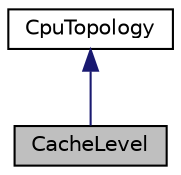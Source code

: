 digraph "CacheLevel"
{
  edge [fontname="Helvetica",fontsize="10",labelfontname="Helvetica",labelfontsize="10"];
  node [fontname="Helvetica",fontsize="10",shape=record];
  Node1 [label="CacheLevel",height=0.2,width=0.4,color="black", fillcolor="grey75", style="filled", fontcolor="black"];
  Node2 -> Node1 [dir="back",color="midnightblue",fontsize="10",style="solid",fontname="Helvetica"];
  Node2 [label="CpuTopology",height=0.2,width=0.4,color="black", fillcolor="white", style="filled",URL="$structCpuTopology.html",tooltip="Structure describing the topology of the HW threads in the system. "];
}
